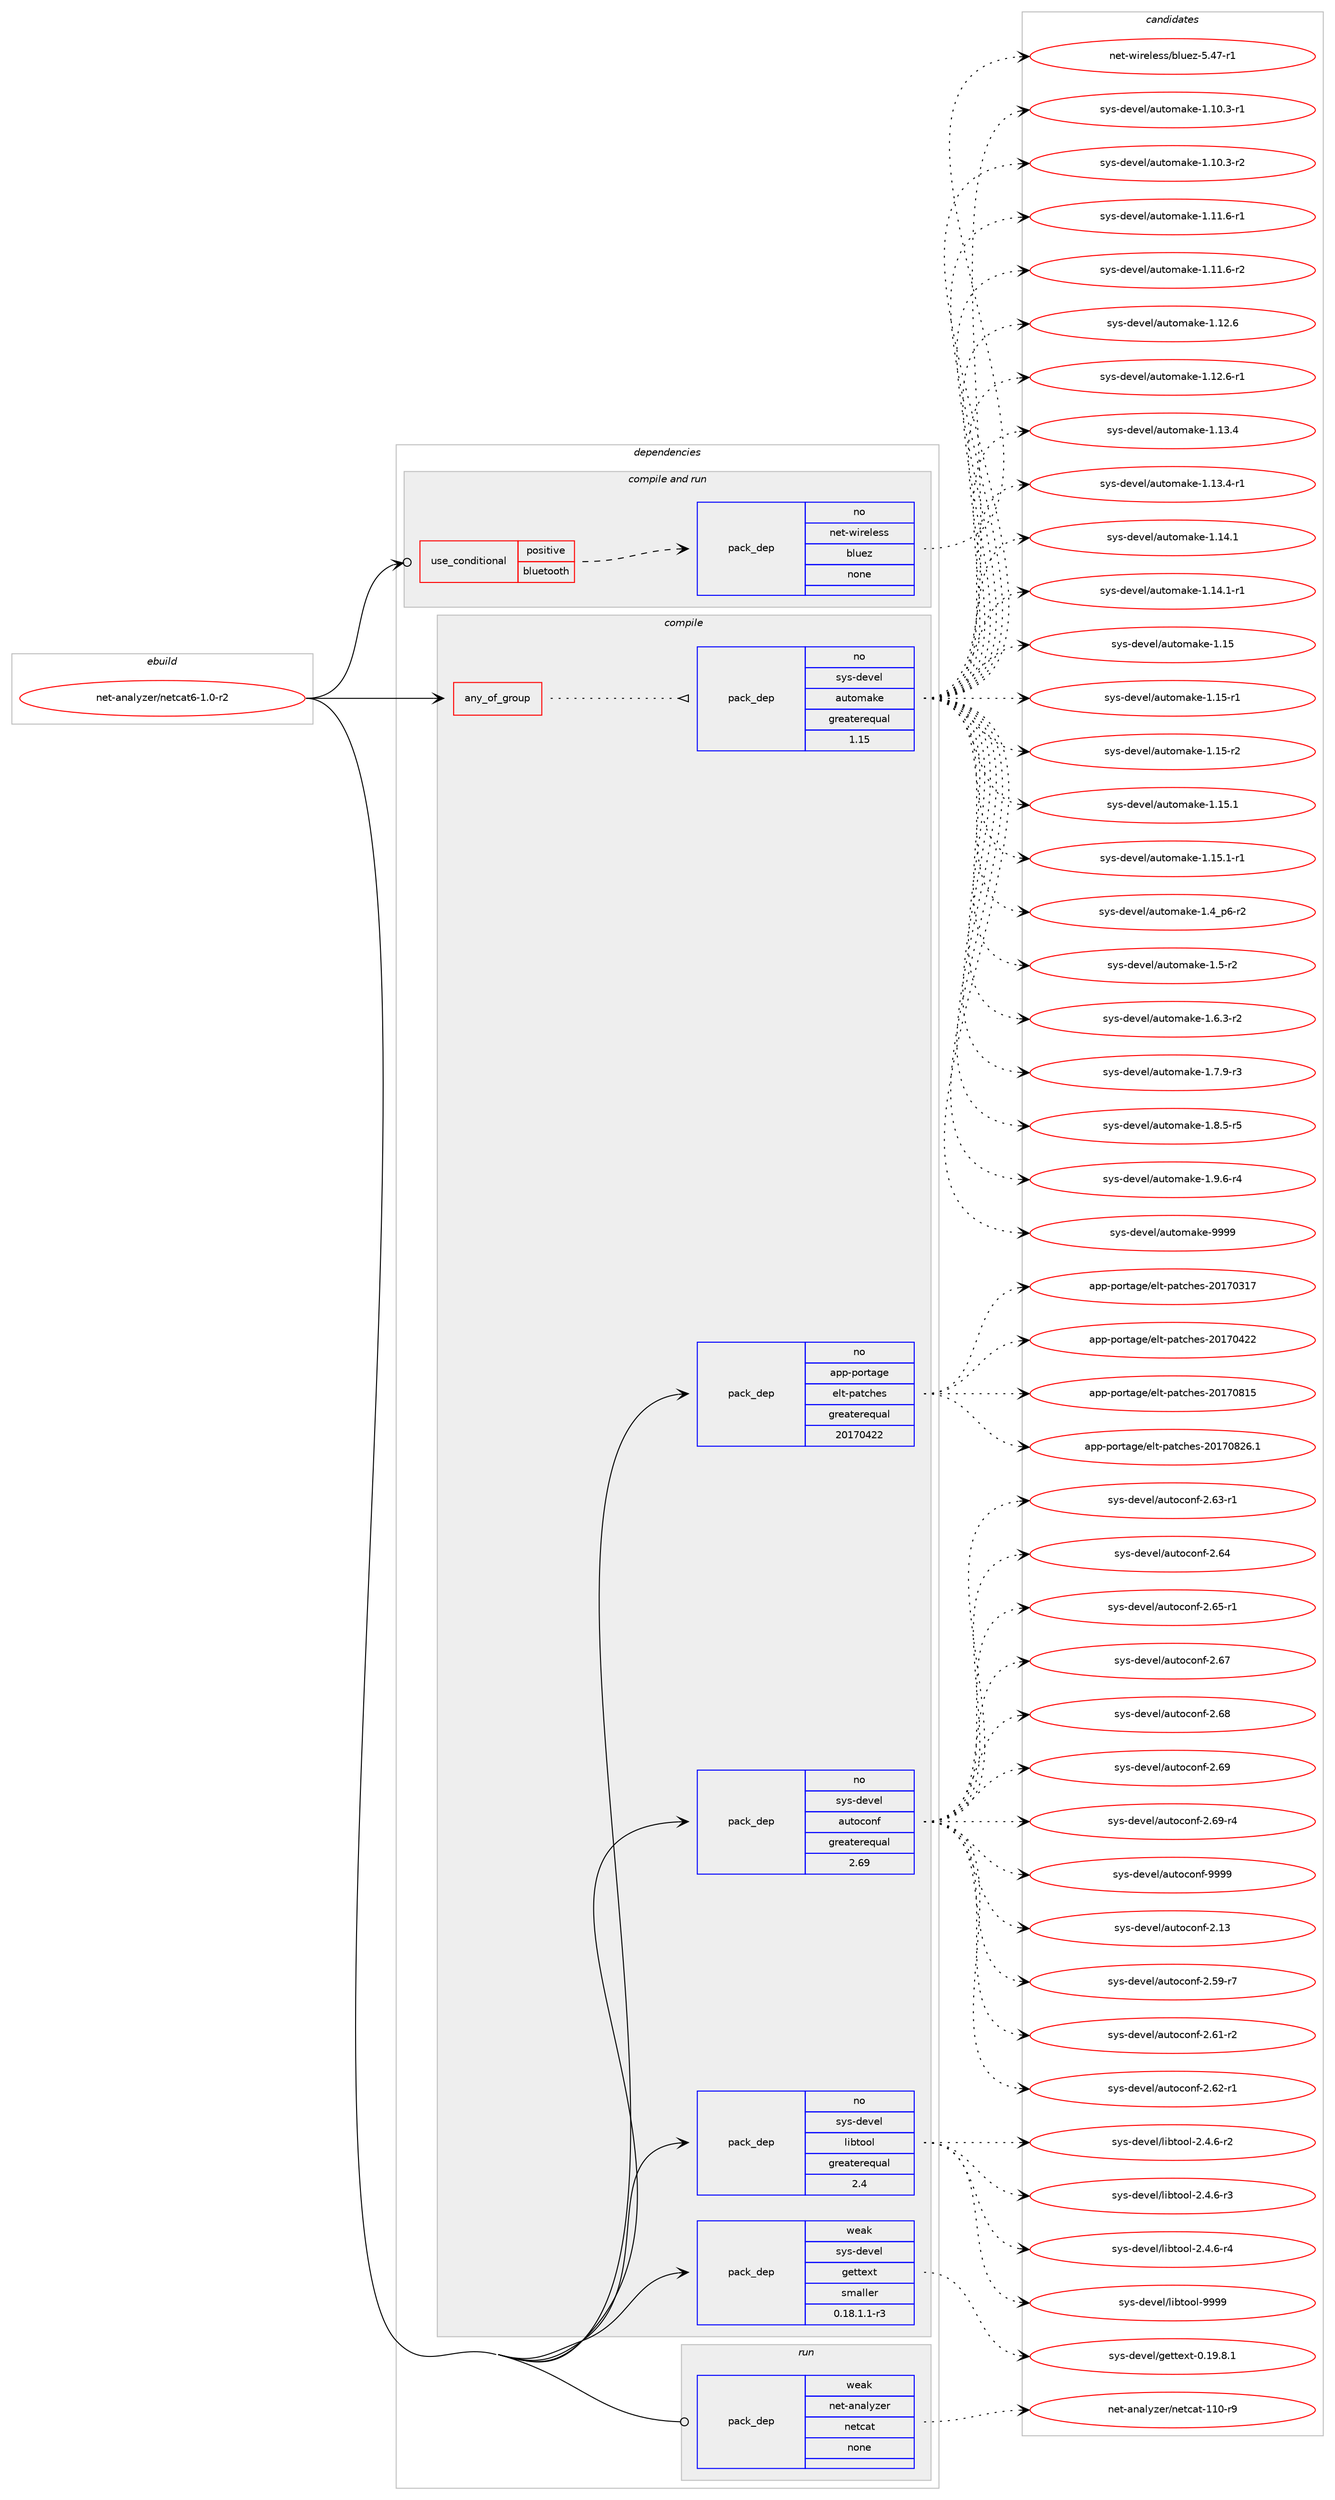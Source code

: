 digraph prolog {

# *************
# Graph options
# *************

newrank=true;
concentrate=true;
compound=true;
graph [rankdir=LR,fontname=Helvetica,fontsize=10,ranksep=1.5];#, ranksep=2.5, nodesep=0.2];
edge  [arrowhead=vee];
node  [fontname=Helvetica,fontsize=10];

# **********
# The ebuild
# **********

subgraph cluster_leftcol {
color=gray;
rank=same;
label=<<i>ebuild</i>>;
id [label="net-analyzer/netcat6-1.0-r2", color=red, width=4, href="../net-analyzer/netcat6-1.0-r2.svg"];
}

# ****************
# The dependencies
# ****************

subgraph cluster_midcol {
color=gray;
label=<<i>dependencies</i>>;
subgraph cluster_compile {
fillcolor="#eeeeee";
style=filled;
label=<<i>compile</i>>;
subgraph any6357 {
dependency401735 [label=<<TABLE BORDER="0" CELLBORDER="1" CELLSPACING="0" CELLPADDING="4"><TR><TD CELLPADDING="10">any_of_group</TD></TR></TABLE>>, shape=none, color=red];subgraph pack296089 {
dependency401736 [label=<<TABLE BORDER="0" CELLBORDER="1" CELLSPACING="0" CELLPADDING="4" WIDTH="220"><TR><TD ROWSPAN="6" CELLPADDING="30">pack_dep</TD></TR><TR><TD WIDTH="110">no</TD></TR><TR><TD>sys-devel</TD></TR><TR><TD>automake</TD></TR><TR><TD>greaterequal</TD></TR><TR><TD>1.15</TD></TR></TABLE>>, shape=none, color=blue];
}
dependency401735:e -> dependency401736:w [weight=20,style="dotted",arrowhead="oinv"];
}
id:e -> dependency401735:w [weight=20,style="solid",arrowhead="vee"];
subgraph pack296090 {
dependency401737 [label=<<TABLE BORDER="0" CELLBORDER="1" CELLSPACING="0" CELLPADDING="4" WIDTH="220"><TR><TD ROWSPAN="6" CELLPADDING="30">pack_dep</TD></TR><TR><TD WIDTH="110">no</TD></TR><TR><TD>app-portage</TD></TR><TR><TD>elt-patches</TD></TR><TR><TD>greaterequal</TD></TR><TR><TD>20170422</TD></TR></TABLE>>, shape=none, color=blue];
}
id:e -> dependency401737:w [weight=20,style="solid",arrowhead="vee"];
subgraph pack296091 {
dependency401738 [label=<<TABLE BORDER="0" CELLBORDER="1" CELLSPACING="0" CELLPADDING="4" WIDTH="220"><TR><TD ROWSPAN="6" CELLPADDING="30">pack_dep</TD></TR><TR><TD WIDTH="110">no</TD></TR><TR><TD>sys-devel</TD></TR><TR><TD>autoconf</TD></TR><TR><TD>greaterequal</TD></TR><TR><TD>2.69</TD></TR></TABLE>>, shape=none, color=blue];
}
id:e -> dependency401738:w [weight=20,style="solid",arrowhead="vee"];
subgraph pack296092 {
dependency401739 [label=<<TABLE BORDER="0" CELLBORDER="1" CELLSPACING="0" CELLPADDING="4" WIDTH="220"><TR><TD ROWSPAN="6" CELLPADDING="30">pack_dep</TD></TR><TR><TD WIDTH="110">no</TD></TR><TR><TD>sys-devel</TD></TR><TR><TD>libtool</TD></TR><TR><TD>greaterequal</TD></TR><TR><TD>2.4</TD></TR></TABLE>>, shape=none, color=blue];
}
id:e -> dependency401739:w [weight=20,style="solid",arrowhead="vee"];
subgraph pack296093 {
dependency401740 [label=<<TABLE BORDER="0" CELLBORDER="1" CELLSPACING="0" CELLPADDING="4" WIDTH="220"><TR><TD ROWSPAN="6" CELLPADDING="30">pack_dep</TD></TR><TR><TD WIDTH="110">weak</TD></TR><TR><TD>sys-devel</TD></TR><TR><TD>gettext</TD></TR><TR><TD>smaller</TD></TR><TR><TD>0.18.1.1-r3</TD></TR></TABLE>>, shape=none, color=blue];
}
id:e -> dependency401740:w [weight=20,style="solid",arrowhead="vee"];
}
subgraph cluster_compileandrun {
fillcolor="#eeeeee";
style=filled;
label=<<i>compile and run</i>>;
subgraph cond99104 {
dependency401741 [label=<<TABLE BORDER="0" CELLBORDER="1" CELLSPACING="0" CELLPADDING="4"><TR><TD ROWSPAN="3" CELLPADDING="10">use_conditional</TD></TR><TR><TD>positive</TD></TR><TR><TD>bluetooth</TD></TR></TABLE>>, shape=none, color=red];
subgraph pack296094 {
dependency401742 [label=<<TABLE BORDER="0" CELLBORDER="1" CELLSPACING="0" CELLPADDING="4" WIDTH="220"><TR><TD ROWSPAN="6" CELLPADDING="30">pack_dep</TD></TR><TR><TD WIDTH="110">no</TD></TR><TR><TD>net-wireless</TD></TR><TR><TD>bluez</TD></TR><TR><TD>none</TD></TR><TR><TD></TD></TR></TABLE>>, shape=none, color=blue];
}
dependency401741:e -> dependency401742:w [weight=20,style="dashed",arrowhead="vee"];
}
id:e -> dependency401741:w [weight=20,style="solid",arrowhead="odotvee"];
}
subgraph cluster_run {
fillcolor="#eeeeee";
style=filled;
label=<<i>run</i>>;
subgraph pack296095 {
dependency401743 [label=<<TABLE BORDER="0" CELLBORDER="1" CELLSPACING="0" CELLPADDING="4" WIDTH="220"><TR><TD ROWSPAN="6" CELLPADDING="30">pack_dep</TD></TR><TR><TD WIDTH="110">weak</TD></TR><TR><TD>net-analyzer</TD></TR><TR><TD>netcat</TD></TR><TR><TD>none</TD></TR><TR><TD></TD></TR></TABLE>>, shape=none, color=blue];
}
id:e -> dependency401743:w [weight=20,style="solid",arrowhead="odot"];
}
}

# **************
# The candidates
# **************

subgraph cluster_choices {
rank=same;
color=gray;
label=<<i>candidates</i>>;

subgraph choice296089 {
color=black;
nodesep=1;
choice11512111545100101118101108479711711611110997107101454946494846514511449 [label="sys-devel/automake-1.10.3-r1", color=red, width=4,href="../sys-devel/automake-1.10.3-r1.svg"];
choice11512111545100101118101108479711711611110997107101454946494846514511450 [label="sys-devel/automake-1.10.3-r2", color=red, width=4,href="../sys-devel/automake-1.10.3-r2.svg"];
choice11512111545100101118101108479711711611110997107101454946494946544511449 [label="sys-devel/automake-1.11.6-r1", color=red, width=4,href="../sys-devel/automake-1.11.6-r1.svg"];
choice11512111545100101118101108479711711611110997107101454946494946544511450 [label="sys-devel/automake-1.11.6-r2", color=red, width=4,href="../sys-devel/automake-1.11.6-r2.svg"];
choice1151211154510010111810110847971171161111099710710145494649504654 [label="sys-devel/automake-1.12.6", color=red, width=4,href="../sys-devel/automake-1.12.6.svg"];
choice11512111545100101118101108479711711611110997107101454946495046544511449 [label="sys-devel/automake-1.12.6-r1", color=red, width=4,href="../sys-devel/automake-1.12.6-r1.svg"];
choice1151211154510010111810110847971171161111099710710145494649514652 [label="sys-devel/automake-1.13.4", color=red, width=4,href="../sys-devel/automake-1.13.4.svg"];
choice11512111545100101118101108479711711611110997107101454946495146524511449 [label="sys-devel/automake-1.13.4-r1", color=red, width=4,href="../sys-devel/automake-1.13.4-r1.svg"];
choice1151211154510010111810110847971171161111099710710145494649524649 [label="sys-devel/automake-1.14.1", color=red, width=4,href="../sys-devel/automake-1.14.1.svg"];
choice11512111545100101118101108479711711611110997107101454946495246494511449 [label="sys-devel/automake-1.14.1-r1", color=red, width=4,href="../sys-devel/automake-1.14.1-r1.svg"];
choice115121115451001011181011084797117116111109971071014549464953 [label="sys-devel/automake-1.15", color=red, width=4,href="../sys-devel/automake-1.15.svg"];
choice1151211154510010111810110847971171161111099710710145494649534511449 [label="sys-devel/automake-1.15-r1", color=red, width=4,href="../sys-devel/automake-1.15-r1.svg"];
choice1151211154510010111810110847971171161111099710710145494649534511450 [label="sys-devel/automake-1.15-r2", color=red, width=4,href="../sys-devel/automake-1.15-r2.svg"];
choice1151211154510010111810110847971171161111099710710145494649534649 [label="sys-devel/automake-1.15.1", color=red, width=4,href="../sys-devel/automake-1.15.1.svg"];
choice11512111545100101118101108479711711611110997107101454946495346494511449 [label="sys-devel/automake-1.15.1-r1", color=red, width=4,href="../sys-devel/automake-1.15.1-r1.svg"];
choice115121115451001011181011084797117116111109971071014549465295112544511450 [label="sys-devel/automake-1.4_p6-r2", color=red, width=4,href="../sys-devel/automake-1.4_p6-r2.svg"];
choice11512111545100101118101108479711711611110997107101454946534511450 [label="sys-devel/automake-1.5-r2", color=red, width=4,href="../sys-devel/automake-1.5-r2.svg"];
choice115121115451001011181011084797117116111109971071014549465446514511450 [label="sys-devel/automake-1.6.3-r2", color=red, width=4,href="../sys-devel/automake-1.6.3-r2.svg"];
choice115121115451001011181011084797117116111109971071014549465546574511451 [label="sys-devel/automake-1.7.9-r3", color=red, width=4,href="../sys-devel/automake-1.7.9-r3.svg"];
choice115121115451001011181011084797117116111109971071014549465646534511453 [label="sys-devel/automake-1.8.5-r5", color=red, width=4,href="../sys-devel/automake-1.8.5-r5.svg"];
choice115121115451001011181011084797117116111109971071014549465746544511452 [label="sys-devel/automake-1.9.6-r4", color=red, width=4,href="../sys-devel/automake-1.9.6-r4.svg"];
choice115121115451001011181011084797117116111109971071014557575757 [label="sys-devel/automake-9999", color=red, width=4,href="../sys-devel/automake-9999.svg"];
dependency401736:e -> choice11512111545100101118101108479711711611110997107101454946494846514511449:w [style=dotted,weight="100"];
dependency401736:e -> choice11512111545100101118101108479711711611110997107101454946494846514511450:w [style=dotted,weight="100"];
dependency401736:e -> choice11512111545100101118101108479711711611110997107101454946494946544511449:w [style=dotted,weight="100"];
dependency401736:e -> choice11512111545100101118101108479711711611110997107101454946494946544511450:w [style=dotted,weight="100"];
dependency401736:e -> choice1151211154510010111810110847971171161111099710710145494649504654:w [style=dotted,weight="100"];
dependency401736:e -> choice11512111545100101118101108479711711611110997107101454946495046544511449:w [style=dotted,weight="100"];
dependency401736:e -> choice1151211154510010111810110847971171161111099710710145494649514652:w [style=dotted,weight="100"];
dependency401736:e -> choice11512111545100101118101108479711711611110997107101454946495146524511449:w [style=dotted,weight="100"];
dependency401736:e -> choice1151211154510010111810110847971171161111099710710145494649524649:w [style=dotted,weight="100"];
dependency401736:e -> choice11512111545100101118101108479711711611110997107101454946495246494511449:w [style=dotted,weight="100"];
dependency401736:e -> choice115121115451001011181011084797117116111109971071014549464953:w [style=dotted,weight="100"];
dependency401736:e -> choice1151211154510010111810110847971171161111099710710145494649534511449:w [style=dotted,weight="100"];
dependency401736:e -> choice1151211154510010111810110847971171161111099710710145494649534511450:w [style=dotted,weight="100"];
dependency401736:e -> choice1151211154510010111810110847971171161111099710710145494649534649:w [style=dotted,weight="100"];
dependency401736:e -> choice11512111545100101118101108479711711611110997107101454946495346494511449:w [style=dotted,weight="100"];
dependency401736:e -> choice115121115451001011181011084797117116111109971071014549465295112544511450:w [style=dotted,weight="100"];
dependency401736:e -> choice11512111545100101118101108479711711611110997107101454946534511450:w [style=dotted,weight="100"];
dependency401736:e -> choice115121115451001011181011084797117116111109971071014549465446514511450:w [style=dotted,weight="100"];
dependency401736:e -> choice115121115451001011181011084797117116111109971071014549465546574511451:w [style=dotted,weight="100"];
dependency401736:e -> choice115121115451001011181011084797117116111109971071014549465646534511453:w [style=dotted,weight="100"];
dependency401736:e -> choice115121115451001011181011084797117116111109971071014549465746544511452:w [style=dotted,weight="100"];
dependency401736:e -> choice115121115451001011181011084797117116111109971071014557575757:w [style=dotted,weight="100"];
}
subgraph choice296090 {
color=black;
nodesep=1;
choice97112112451121111141169710310147101108116451129711699104101115455048495548514955 [label="app-portage/elt-patches-20170317", color=red, width=4,href="../app-portage/elt-patches-20170317.svg"];
choice97112112451121111141169710310147101108116451129711699104101115455048495548525050 [label="app-portage/elt-patches-20170422", color=red, width=4,href="../app-portage/elt-patches-20170422.svg"];
choice97112112451121111141169710310147101108116451129711699104101115455048495548564953 [label="app-portage/elt-patches-20170815", color=red, width=4,href="../app-portage/elt-patches-20170815.svg"];
choice971121124511211111411697103101471011081164511297116991041011154550484955485650544649 [label="app-portage/elt-patches-20170826.1", color=red, width=4,href="../app-portage/elt-patches-20170826.1.svg"];
dependency401737:e -> choice97112112451121111141169710310147101108116451129711699104101115455048495548514955:w [style=dotted,weight="100"];
dependency401737:e -> choice97112112451121111141169710310147101108116451129711699104101115455048495548525050:w [style=dotted,weight="100"];
dependency401737:e -> choice97112112451121111141169710310147101108116451129711699104101115455048495548564953:w [style=dotted,weight="100"];
dependency401737:e -> choice971121124511211111411697103101471011081164511297116991041011154550484955485650544649:w [style=dotted,weight="100"];
}
subgraph choice296091 {
color=black;
nodesep=1;
choice115121115451001011181011084797117116111991111101024550464951 [label="sys-devel/autoconf-2.13", color=red, width=4,href="../sys-devel/autoconf-2.13.svg"];
choice1151211154510010111810110847971171161119911111010245504653574511455 [label="sys-devel/autoconf-2.59-r7", color=red, width=4,href="../sys-devel/autoconf-2.59-r7.svg"];
choice1151211154510010111810110847971171161119911111010245504654494511450 [label="sys-devel/autoconf-2.61-r2", color=red, width=4,href="../sys-devel/autoconf-2.61-r2.svg"];
choice1151211154510010111810110847971171161119911111010245504654504511449 [label="sys-devel/autoconf-2.62-r1", color=red, width=4,href="../sys-devel/autoconf-2.62-r1.svg"];
choice1151211154510010111810110847971171161119911111010245504654514511449 [label="sys-devel/autoconf-2.63-r1", color=red, width=4,href="../sys-devel/autoconf-2.63-r1.svg"];
choice115121115451001011181011084797117116111991111101024550465452 [label="sys-devel/autoconf-2.64", color=red, width=4,href="../sys-devel/autoconf-2.64.svg"];
choice1151211154510010111810110847971171161119911111010245504654534511449 [label="sys-devel/autoconf-2.65-r1", color=red, width=4,href="../sys-devel/autoconf-2.65-r1.svg"];
choice115121115451001011181011084797117116111991111101024550465455 [label="sys-devel/autoconf-2.67", color=red, width=4,href="../sys-devel/autoconf-2.67.svg"];
choice115121115451001011181011084797117116111991111101024550465456 [label="sys-devel/autoconf-2.68", color=red, width=4,href="../sys-devel/autoconf-2.68.svg"];
choice115121115451001011181011084797117116111991111101024550465457 [label="sys-devel/autoconf-2.69", color=red, width=4,href="../sys-devel/autoconf-2.69.svg"];
choice1151211154510010111810110847971171161119911111010245504654574511452 [label="sys-devel/autoconf-2.69-r4", color=red, width=4,href="../sys-devel/autoconf-2.69-r4.svg"];
choice115121115451001011181011084797117116111991111101024557575757 [label="sys-devel/autoconf-9999", color=red, width=4,href="../sys-devel/autoconf-9999.svg"];
dependency401738:e -> choice115121115451001011181011084797117116111991111101024550464951:w [style=dotted,weight="100"];
dependency401738:e -> choice1151211154510010111810110847971171161119911111010245504653574511455:w [style=dotted,weight="100"];
dependency401738:e -> choice1151211154510010111810110847971171161119911111010245504654494511450:w [style=dotted,weight="100"];
dependency401738:e -> choice1151211154510010111810110847971171161119911111010245504654504511449:w [style=dotted,weight="100"];
dependency401738:e -> choice1151211154510010111810110847971171161119911111010245504654514511449:w [style=dotted,weight="100"];
dependency401738:e -> choice115121115451001011181011084797117116111991111101024550465452:w [style=dotted,weight="100"];
dependency401738:e -> choice1151211154510010111810110847971171161119911111010245504654534511449:w [style=dotted,weight="100"];
dependency401738:e -> choice115121115451001011181011084797117116111991111101024550465455:w [style=dotted,weight="100"];
dependency401738:e -> choice115121115451001011181011084797117116111991111101024550465456:w [style=dotted,weight="100"];
dependency401738:e -> choice115121115451001011181011084797117116111991111101024550465457:w [style=dotted,weight="100"];
dependency401738:e -> choice1151211154510010111810110847971171161119911111010245504654574511452:w [style=dotted,weight="100"];
dependency401738:e -> choice115121115451001011181011084797117116111991111101024557575757:w [style=dotted,weight="100"];
}
subgraph choice296092 {
color=black;
nodesep=1;
choice1151211154510010111810110847108105981161111111084550465246544511450 [label="sys-devel/libtool-2.4.6-r2", color=red, width=4,href="../sys-devel/libtool-2.4.6-r2.svg"];
choice1151211154510010111810110847108105981161111111084550465246544511451 [label="sys-devel/libtool-2.4.6-r3", color=red, width=4,href="../sys-devel/libtool-2.4.6-r3.svg"];
choice1151211154510010111810110847108105981161111111084550465246544511452 [label="sys-devel/libtool-2.4.6-r4", color=red, width=4,href="../sys-devel/libtool-2.4.6-r4.svg"];
choice1151211154510010111810110847108105981161111111084557575757 [label="sys-devel/libtool-9999", color=red, width=4,href="../sys-devel/libtool-9999.svg"];
dependency401739:e -> choice1151211154510010111810110847108105981161111111084550465246544511450:w [style=dotted,weight="100"];
dependency401739:e -> choice1151211154510010111810110847108105981161111111084550465246544511451:w [style=dotted,weight="100"];
dependency401739:e -> choice1151211154510010111810110847108105981161111111084550465246544511452:w [style=dotted,weight="100"];
dependency401739:e -> choice1151211154510010111810110847108105981161111111084557575757:w [style=dotted,weight="100"];
}
subgraph choice296093 {
color=black;
nodesep=1;
choice1151211154510010111810110847103101116116101120116454846495746564649 [label="sys-devel/gettext-0.19.8.1", color=red, width=4,href="../sys-devel/gettext-0.19.8.1.svg"];
dependency401740:e -> choice1151211154510010111810110847103101116116101120116454846495746564649:w [style=dotted,weight="100"];
}
subgraph choice296094 {
color=black;
nodesep=1;
choice11010111645119105114101108101115115479810811710112245534652554511449 [label="net-wireless/bluez-5.47-r1", color=red, width=4,href="../net-wireless/bluez-5.47-r1.svg"];
dependency401742:e -> choice11010111645119105114101108101115115479810811710112245534652554511449:w [style=dotted,weight="100"];
}
subgraph choice296095 {
color=black;
nodesep=1;
choice110101116459711097108121122101114471101011169997116454949484511457 [label="net-analyzer/netcat-110-r9", color=red, width=4,href="../net-analyzer/netcat-110-r9.svg"];
dependency401743:e -> choice110101116459711097108121122101114471101011169997116454949484511457:w [style=dotted,weight="100"];
}
}

}
